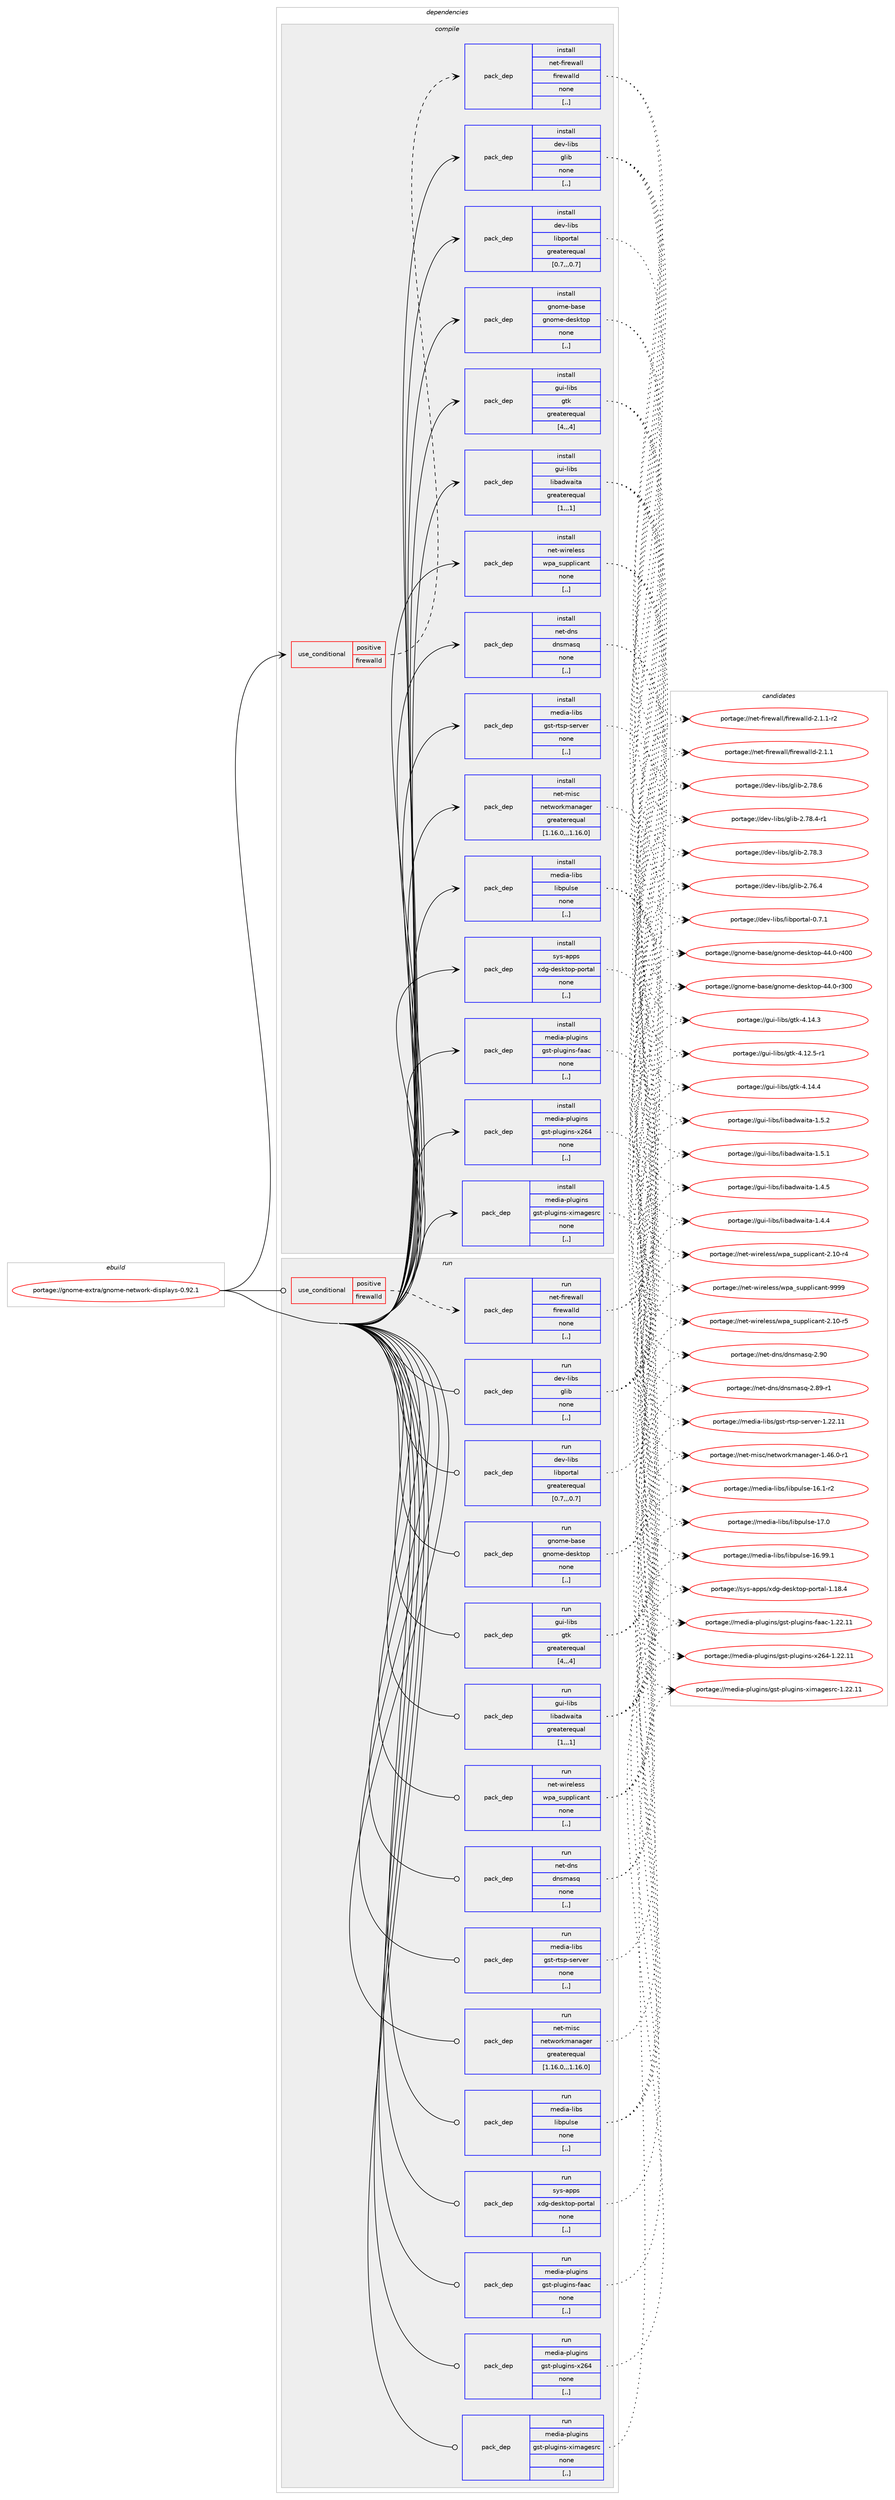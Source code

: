 digraph prolog {

# *************
# Graph options
# *************

newrank=true;
concentrate=true;
compound=true;
graph [rankdir=LR,fontname=Helvetica,fontsize=10,ranksep=1.5];#, ranksep=2.5, nodesep=0.2];
edge  [arrowhead=vee];
node  [fontname=Helvetica,fontsize=10];

# **********
# The ebuild
# **********

subgraph cluster_leftcol {
color=gray;
label=<<i>ebuild</i>>;
id [label="portage://gnome-extra/gnome-network-displays-0.92.1", color=red, width=4, href="../gnome-extra/gnome-network-displays-0.92.1.svg"];
}

# ****************
# The dependencies
# ****************

subgraph cluster_midcol {
color=gray;
label=<<i>dependencies</i>>;
subgraph cluster_compile {
fillcolor="#eeeeee";
style=filled;
label=<<i>compile</i>>;
subgraph cond65582 {
dependency239541 [label=<<TABLE BORDER="0" CELLBORDER="1" CELLSPACING="0" CELLPADDING="4"><TR><TD ROWSPAN="3" CELLPADDING="10">use_conditional</TD></TR><TR><TD>positive</TD></TR><TR><TD>firewalld</TD></TR></TABLE>>, shape=none, color=red];
subgraph pack172403 {
dependency239542 [label=<<TABLE BORDER="0" CELLBORDER="1" CELLSPACING="0" CELLPADDING="4" WIDTH="220"><TR><TD ROWSPAN="6" CELLPADDING="30">pack_dep</TD></TR><TR><TD WIDTH="110">install</TD></TR><TR><TD>net-firewall</TD></TR><TR><TD>firewalld</TD></TR><TR><TD>none</TD></TR><TR><TD>[,,]</TD></TR></TABLE>>, shape=none, color=blue];
}
dependency239541:e -> dependency239542:w [weight=20,style="dashed",arrowhead="vee"];
}
id:e -> dependency239541:w [weight=20,style="solid",arrowhead="vee"];
subgraph pack172404 {
dependency239543 [label=<<TABLE BORDER="0" CELLBORDER="1" CELLSPACING="0" CELLPADDING="4" WIDTH="220"><TR><TD ROWSPAN="6" CELLPADDING="30">pack_dep</TD></TR><TR><TD WIDTH="110">install</TD></TR><TR><TD>dev-libs</TD></TR><TR><TD>glib</TD></TR><TR><TD>none</TD></TR><TR><TD>[,,]</TD></TR></TABLE>>, shape=none, color=blue];
}
id:e -> dependency239543:w [weight=20,style="solid",arrowhead="vee"];
subgraph pack172405 {
dependency239544 [label=<<TABLE BORDER="0" CELLBORDER="1" CELLSPACING="0" CELLPADDING="4" WIDTH="220"><TR><TD ROWSPAN="6" CELLPADDING="30">pack_dep</TD></TR><TR><TD WIDTH="110">install</TD></TR><TR><TD>dev-libs</TD></TR><TR><TD>libportal</TD></TR><TR><TD>greaterequal</TD></TR><TR><TD>[0.7,,,0.7]</TD></TR></TABLE>>, shape=none, color=blue];
}
id:e -> dependency239544:w [weight=20,style="solid",arrowhead="vee"];
subgraph pack172406 {
dependency239545 [label=<<TABLE BORDER="0" CELLBORDER="1" CELLSPACING="0" CELLPADDING="4" WIDTH="220"><TR><TD ROWSPAN="6" CELLPADDING="30">pack_dep</TD></TR><TR><TD WIDTH="110">install</TD></TR><TR><TD>gnome-base</TD></TR><TR><TD>gnome-desktop</TD></TR><TR><TD>none</TD></TR><TR><TD>[,,]</TD></TR></TABLE>>, shape=none, color=blue];
}
id:e -> dependency239545:w [weight=20,style="solid",arrowhead="vee"];
subgraph pack172407 {
dependency239546 [label=<<TABLE BORDER="0" CELLBORDER="1" CELLSPACING="0" CELLPADDING="4" WIDTH="220"><TR><TD ROWSPAN="6" CELLPADDING="30">pack_dep</TD></TR><TR><TD WIDTH="110">install</TD></TR><TR><TD>gui-libs</TD></TR><TR><TD>gtk</TD></TR><TR><TD>greaterequal</TD></TR><TR><TD>[4,,,4]</TD></TR></TABLE>>, shape=none, color=blue];
}
id:e -> dependency239546:w [weight=20,style="solid",arrowhead="vee"];
subgraph pack172408 {
dependency239547 [label=<<TABLE BORDER="0" CELLBORDER="1" CELLSPACING="0" CELLPADDING="4" WIDTH="220"><TR><TD ROWSPAN="6" CELLPADDING="30">pack_dep</TD></TR><TR><TD WIDTH="110">install</TD></TR><TR><TD>gui-libs</TD></TR><TR><TD>libadwaita</TD></TR><TR><TD>greaterequal</TD></TR><TR><TD>[1,,,1]</TD></TR></TABLE>>, shape=none, color=blue];
}
id:e -> dependency239547:w [weight=20,style="solid",arrowhead="vee"];
subgraph pack172409 {
dependency239548 [label=<<TABLE BORDER="0" CELLBORDER="1" CELLSPACING="0" CELLPADDING="4" WIDTH="220"><TR><TD ROWSPAN="6" CELLPADDING="30">pack_dep</TD></TR><TR><TD WIDTH="110">install</TD></TR><TR><TD>media-libs</TD></TR><TR><TD>gst-rtsp-server</TD></TR><TR><TD>none</TD></TR><TR><TD>[,,]</TD></TR></TABLE>>, shape=none, color=blue];
}
id:e -> dependency239548:w [weight=20,style="solid",arrowhead="vee"];
subgraph pack172410 {
dependency239549 [label=<<TABLE BORDER="0" CELLBORDER="1" CELLSPACING="0" CELLPADDING="4" WIDTH="220"><TR><TD ROWSPAN="6" CELLPADDING="30">pack_dep</TD></TR><TR><TD WIDTH="110">install</TD></TR><TR><TD>media-libs</TD></TR><TR><TD>libpulse</TD></TR><TR><TD>none</TD></TR><TR><TD>[,,]</TD></TR></TABLE>>, shape=none, color=blue];
}
id:e -> dependency239549:w [weight=20,style="solid",arrowhead="vee"];
subgraph pack172411 {
dependency239550 [label=<<TABLE BORDER="0" CELLBORDER="1" CELLSPACING="0" CELLPADDING="4" WIDTH="220"><TR><TD ROWSPAN="6" CELLPADDING="30">pack_dep</TD></TR><TR><TD WIDTH="110">install</TD></TR><TR><TD>media-plugins</TD></TR><TR><TD>gst-plugins-faac</TD></TR><TR><TD>none</TD></TR><TR><TD>[,,]</TD></TR></TABLE>>, shape=none, color=blue];
}
id:e -> dependency239550:w [weight=20,style="solid",arrowhead="vee"];
subgraph pack172412 {
dependency239551 [label=<<TABLE BORDER="0" CELLBORDER="1" CELLSPACING="0" CELLPADDING="4" WIDTH="220"><TR><TD ROWSPAN="6" CELLPADDING="30">pack_dep</TD></TR><TR><TD WIDTH="110">install</TD></TR><TR><TD>media-plugins</TD></TR><TR><TD>gst-plugins-x264</TD></TR><TR><TD>none</TD></TR><TR><TD>[,,]</TD></TR></TABLE>>, shape=none, color=blue];
}
id:e -> dependency239551:w [weight=20,style="solid",arrowhead="vee"];
subgraph pack172413 {
dependency239552 [label=<<TABLE BORDER="0" CELLBORDER="1" CELLSPACING="0" CELLPADDING="4" WIDTH="220"><TR><TD ROWSPAN="6" CELLPADDING="30">pack_dep</TD></TR><TR><TD WIDTH="110">install</TD></TR><TR><TD>media-plugins</TD></TR><TR><TD>gst-plugins-ximagesrc</TD></TR><TR><TD>none</TD></TR><TR><TD>[,,]</TD></TR></TABLE>>, shape=none, color=blue];
}
id:e -> dependency239552:w [weight=20,style="solid",arrowhead="vee"];
subgraph pack172414 {
dependency239553 [label=<<TABLE BORDER="0" CELLBORDER="1" CELLSPACING="0" CELLPADDING="4" WIDTH="220"><TR><TD ROWSPAN="6" CELLPADDING="30">pack_dep</TD></TR><TR><TD WIDTH="110">install</TD></TR><TR><TD>net-dns</TD></TR><TR><TD>dnsmasq</TD></TR><TR><TD>none</TD></TR><TR><TD>[,,]</TD></TR></TABLE>>, shape=none, color=blue];
}
id:e -> dependency239553:w [weight=20,style="solid",arrowhead="vee"];
subgraph pack172415 {
dependency239554 [label=<<TABLE BORDER="0" CELLBORDER="1" CELLSPACING="0" CELLPADDING="4" WIDTH="220"><TR><TD ROWSPAN="6" CELLPADDING="30">pack_dep</TD></TR><TR><TD WIDTH="110">install</TD></TR><TR><TD>net-misc</TD></TR><TR><TD>networkmanager</TD></TR><TR><TD>greaterequal</TD></TR><TR><TD>[1.16.0,,,1.16.0]</TD></TR></TABLE>>, shape=none, color=blue];
}
id:e -> dependency239554:w [weight=20,style="solid",arrowhead="vee"];
subgraph pack172416 {
dependency239555 [label=<<TABLE BORDER="0" CELLBORDER="1" CELLSPACING="0" CELLPADDING="4" WIDTH="220"><TR><TD ROWSPAN="6" CELLPADDING="30">pack_dep</TD></TR><TR><TD WIDTH="110">install</TD></TR><TR><TD>net-wireless</TD></TR><TR><TD>wpa_supplicant</TD></TR><TR><TD>none</TD></TR><TR><TD>[,,]</TD></TR></TABLE>>, shape=none, color=blue];
}
id:e -> dependency239555:w [weight=20,style="solid",arrowhead="vee"];
subgraph pack172417 {
dependency239556 [label=<<TABLE BORDER="0" CELLBORDER="1" CELLSPACING="0" CELLPADDING="4" WIDTH="220"><TR><TD ROWSPAN="6" CELLPADDING="30">pack_dep</TD></TR><TR><TD WIDTH="110">install</TD></TR><TR><TD>sys-apps</TD></TR><TR><TD>xdg-desktop-portal</TD></TR><TR><TD>none</TD></TR><TR><TD>[,,]</TD></TR></TABLE>>, shape=none, color=blue];
}
id:e -> dependency239556:w [weight=20,style="solid",arrowhead="vee"];
}
subgraph cluster_compileandrun {
fillcolor="#eeeeee";
style=filled;
label=<<i>compile and run</i>>;
}
subgraph cluster_run {
fillcolor="#eeeeee";
style=filled;
label=<<i>run</i>>;
subgraph cond65583 {
dependency239557 [label=<<TABLE BORDER="0" CELLBORDER="1" CELLSPACING="0" CELLPADDING="4"><TR><TD ROWSPAN="3" CELLPADDING="10">use_conditional</TD></TR><TR><TD>positive</TD></TR><TR><TD>firewalld</TD></TR></TABLE>>, shape=none, color=red];
subgraph pack172418 {
dependency239558 [label=<<TABLE BORDER="0" CELLBORDER="1" CELLSPACING="0" CELLPADDING="4" WIDTH="220"><TR><TD ROWSPAN="6" CELLPADDING="30">pack_dep</TD></TR><TR><TD WIDTH="110">run</TD></TR><TR><TD>net-firewall</TD></TR><TR><TD>firewalld</TD></TR><TR><TD>none</TD></TR><TR><TD>[,,]</TD></TR></TABLE>>, shape=none, color=blue];
}
dependency239557:e -> dependency239558:w [weight=20,style="dashed",arrowhead="vee"];
}
id:e -> dependency239557:w [weight=20,style="solid",arrowhead="odot"];
subgraph pack172419 {
dependency239559 [label=<<TABLE BORDER="0" CELLBORDER="1" CELLSPACING="0" CELLPADDING="4" WIDTH="220"><TR><TD ROWSPAN="6" CELLPADDING="30">pack_dep</TD></TR><TR><TD WIDTH="110">run</TD></TR><TR><TD>dev-libs</TD></TR><TR><TD>glib</TD></TR><TR><TD>none</TD></TR><TR><TD>[,,]</TD></TR></TABLE>>, shape=none, color=blue];
}
id:e -> dependency239559:w [weight=20,style="solid",arrowhead="odot"];
subgraph pack172420 {
dependency239560 [label=<<TABLE BORDER="0" CELLBORDER="1" CELLSPACING="0" CELLPADDING="4" WIDTH="220"><TR><TD ROWSPAN="6" CELLPADDING="30">pack_dep</TD></TR><TR><TD WIDTH="110">run</TD></TR><TR><TD>dev-libs</TD></TR><TR><TD>libportal</TD></TR><TR><TD>greaterequal</TD></TR><TR><TD>[0.7,,,0.7]</TD></TR></TABLE>>, shape=none, color=blue];
}
id:e -> dependency239560:w [weight=20,style="solid",arrowhead="odot"];
subgraph pack172421 {
dependency239561 [label=<<TABLE BORDER="0" CELLBORDER="1" CELLSPACING="0" CELLPADDING="4" WIDTH="220"><TR><TD ROWSPAN="6" CELLPADDING="30">pack_dep</TD></TR><TR><TD WIDTH="110">run</TD></TR><TR><TD>gnome-base</TD></TR><TR><TD>gnome-desktop</TD></TR><TR><TD>none</TD></TR><TR><TD>[,,]</TD></TR></TABLE>>, shape=none, color=blue];
}
id:e -> dependency239561:w [weight=20,style="solid",arrowhead="odot"];
subgraph pack172422 {
dependency239562 [label=<<TABLE BORDER="0" CELLBORDER="1" CELLSPACING="0" CELLPADDING="4" WIDTH="220"><TR><TD ROWSPAN="6" CELLPADDING="30">pack_dep</TD></TR><TR><TD WIDTH="110">run</TD></TR><TR><TD>gui-libs</TD></TR><TR><TD>gtk</TD></TR><TR><TD>greaterequal</TD></TR><TR><TD>[4,,,4]</TD></TR></TABLE>>, shape=none, color=blue];
}
id:e -> dependency239562:w [weight=20,style="solid",arrowhead="odot"];
subgraph pack172423 {
dependency239563 [label=<<TABLE BORDER="0" CELLBORDER="1" CELLSPACING="0" CELLPADDING="4" WIDTH="220"><TR><TD ROWSPAN="6" CELLPADDING="30">pack_dep</TD></TR><TR><TD WIDTH="110">run</TD></TR><TR><TD>gui-libs</TD></TR><TR><TD>libadwaita</TD></TR><TR><TD>greaterequal</TD></TR><TR><TD>[1,,,1]</TD></TR></TABLE>>, shape=none, color=blue];
}
id:e -> dependency239563:w [weight=20,style="solid",arrowhead="odot"];
subgraph pack172424 {
dependency239564 [label=<<TABLE BORDER="0" CELLBORDER="1" CELLSPACING="0" CELLPADDING="4" WIDTH="220"><TR><TD ROWSPAN="6" CELLPADDING="30">pack_dep</TD></TR><TR><TD WIDTH="110">run</TD></TR><TR><TD>media-libs</TD></TR><TR><TD>gst-rtsp-server</TD></TR><TR><TD>none</TD></TR><TR><TD>[,,]</TD></TR></TABLE>>, shape=none, color=blue];
}
id:e -> dependency239564:w [weight=20,style="solid",arrowhead="odot"];
subgraph pack172425 {
dependency239565 [label=<<TABLE BORDER="0" CELLBORDER="1" CELLSPACING="0" CELLPADDING="4" WIDTH="220"><TR><TD ROWSPAN="6" CELLPADDING="30">pack_dep</TD></TR><TR><TD WIDTH="110">run</TD></TR><TR><TD>media-libs</TD></TR><TR><TD>libpulse</TD></TR><TR><TD>none</TD></TR><TR><TD>[,,]</TD></TR></TABLE>>, shape=none, color=blue];
}
id:e -> dependency239565:w [weight=20,style="solid",arrowhead="odot"];
subgraph pack172426 {
dependency239566 [label=<<TABLE BORDER="0" CELLBORDER="1" CELLSPACING="0" CELLPADDING="4" WIDTH="220"><TR><TD ROWSPAN="6" CELLPADDING="30">pack_dep</TD></TR><TR><TD WIDTH="110">run</TD></TR><TR><TD>media-plugins</TD></TR><TR><TD>gst-plugins-faac</TD></TR><TR><TD>none</TD></TR><TR><TD>[,,]</TD></TR></TABLE>>, shape=none, color=blue];
}
id:e -> dependency239566:w [weight=20,style="solid",arrowhead="odot"];
subgraph pack172427 {
dependency239567 [label=<<TABLE BORDER="0" CELLBORDER="1" CELLSPACING="0" CELLPADDING="4" WIDTH="220"><TR><TD ROWSPAN="6" CELLPADDING="30">pack_dep</TD></TR><TR><TD WIDTH="110">run</TD></TR><TR><TD>media-plugins</TD></TR><TR><TD>gst-plugins-x264</TD></TR><TR><TD>none</TD></TR><TR><TD>[,,]</TD></TR></TABLE>>, shape=none, color=blue];
}
id:e -> dependency239567:w [weight=20,style="solid",arrowhead="odot"];
subgraph pack172428 {
dependency239568 [label=<<TABLE BORDER="0" CELLBORDER="1" CELLSPACING="0" CELLPADDING="4" WIDTH="220"><TR><TD ROWSPAN="6" CELLPADDING="30">pack_dep</TD></TR><TR><TD WIDTH="110">run</TD></TR><TR><TD>media-plugins</TD></TR><TR><TD>gst-plugins-ximagesrc</TD></TR><TR><TD>none</TD></TR><TR><TD>[,,]</TD></TR></TABLE>>, shape=none, color=blue];
}
id:e -> dependency239568:w [weight=20,style="solid",arrowhead="odot"];
subgraph pack172429 {
dependency239569 [label=<<TABLE BORDER="0" CELLBORDER="1" CELLSPACING="0" CELLPADDING="4" WIDTH="220"><TR><TD ROWSPAN="6" CELLPADDING="30">pack_dep</TD></TR><TR><TD WIDTH="110">run</TD></TR><TR><TD>net-dns</TD></TR><TR><TD>dnsmasq</TD></TR><TR><TD>none</TD></TR><TR><TD>[,,]</TD></TR></TABLE>>, shape=none, color=blue];
}
id:e -> dependency239569:w [weight=20,style="solid",arrowhead="odot"];
subgraph pack172430 {
dependency239570 [label=<<TABLE BORDER="0" CELLBORDER="1" CELLSPACING="0" CELLPADDING="4" WIDTH="220"><TR><TD ROWSPAN="6" CELLPADDING="30">pack_dep</TD></TR><TR><TD WIDTH="110">run</TD></TR><TR><TD>net-misc</TD></TR><TR><TD>networkmanager</TD></TR><TR><TD>greaterequal</TD></TR><TR><TD>[1.16.0,,,1.16.0]</TD></TR></TABLE>>, shape=none, color=blue];
}
id:e -> dependency239570:w [weight=20,style="solid",arrowhead="odot"];
subgraph pack172431 {
dependency239571 [label=<<TABLE BORDER="0" CELLBORDER="1" CELLSPACING="0" CELLPADDING="4" WIDTH="220"><TR><TD ROWSPAN="6" CELLPADDING="30">pack_dep</TD></TR><TR><TD WIDTH="110">run</TD></TR><TR><TD>net-wireless</TD></TR><TR><TD>wpa_supplicant</TD></TR><TR><TD>none</TD></TR><TR><TD>[,,]</TD></TR></TABLE>>, shape=none, color=blue];
}
id:e -> dependency239571:w [weight=20,style="solid",arrowhead="odot"];
subgraph pack172432 {
dependency239572 [label=<<TABLE BORDER="0" CELLBORDER="1" CELLSPACING="0" CELLPADDING="4" WIDTH="220"><TR><TD ROWSPAN="6" CELLPADDING="30">pack_dep</TD></TR><TR><TD WIDTH="110">run</TD></TR><TR><TD>sys-apps</TD></TR><TR><TD>xdg-desktop-portal</TD></TR><TR><TD>none</TD></TR><TR><TD>[,,]</TD></TR></TABLE>>, shape=none, color=blue];
}
id:e -> dependency239572:w [weight=20,style="solid",arrowhead="odot"];
}
}

# **************
# The candidates
# **************

subgraph cluster_choices {
rank=same;
color=gray;
label=<<i>candidates</i>>;

subgraph choice172403 {
color=black;
nodesep=1;
choice110101116451021051141011199710810847102105114101119971081081004550464946494511450 [label="portage://net-firewall/firewalld-2.1.1-r2", color=red, width=4,href="../net-firewall/firewalld-2.1.1-r2.svg"];
choice11010111645102105114101119971081084710210511410111997108108100455046494649 [label="portage://net-firewall/firewalld-2.1.1", color=red, width=4,href="../net-firewall/firewalld-2.1.1.svg"];
dependency239542:e -> choice110101116451021051141011199710810847102105114101119971081081004550464946494511450:w [style=dotted,weight="100"];
dependency239542:e -> choice11010111645102105114101119971081084710210511410111997108108100455046494649:w [style=dotted,weight="100"];
}
subgraph choice172404 {
color=black;
nodesep=1;
choice1001011184510810598115471031081059845504655564654 [label="portage://dev-libs/glib-2.78.6", color=red, width=4,href="../dev-libs/glib-2.78.6.svg"];
choice10010111845108105981154710310810598455046555646524511449 [label="portage://dev-libs/glib-2.78.4-r1", color=red, width=4,href="../dev-libs/glib-2.78.4-r1.svg"];
choice1001011184510810598115471031081059845504655564651 [label="portage://dev-libs/glib-2.78.3", color=red, width=4,href="../dev-libs/glib-2.78.3.svg"];
choice1001011184510810598115471031081059845504655544652 [label="portage://dev-libs/glib-2.76.4", color=red, width=4,href="../dev-libs/glib-2.76.4.svg"];
dependency239543:e -> choice1001011184510810598115471031081059845504655564654:w [style=dotted,weight="100"];
dependency239543:e -> choice10010111845108105981154710310810598455046555646524511449:w [style=dotted,weight="100"];
dependency239543:e -> choice1001011184510810598115471031081059845504655564651:w [style=dotted,weight="100"];
dependency239543:e -> choice1001011184510810598115471031081059845504655544652:w [style=dotted,weight="100"];
}
subgraph choice172405 {
color=black;
nodesep=1;
choice1001011184510810598115471081059811211111411697108454846554649 [label="portage://dev-libs/libportal-0.7.1", color=red, width=4,href="../dev-libs/libportal-0.7.1.svg"];
dependency239544:e -> choice1001011184510810598115471081059811211111411697108454846554649:w [style=dotted,weight="100"];
}
subgraph choice172406 {
color=black;
nodesep=1;
choice1031101111091014598971151014710311011110910145100101115107116111112455252464845114524848 [label="portage://gnome-base/gnome-desktop-44.0-r400", color=red, width=4,href="../gnome-base/gnome-desktop-44.0-r400.svg"];
choice1031101111091014598971151014710311011110910145100101115107116111112455252464845114514848 [label="portage://gnome-base/gnome-desktop-44.0-r300", color=red, width=4,href="../gnome-base/gnome-desktop-44.0-r300.svg"];
dependency239545:e -> choice1031101111091014598971151014710311011110910145100101115107116111112455252464845114524848:w [style=dotted,weight="100"];
dependency239545:e -> choice1031101111091014598971151014710311011110910145100101115107116111112455252464845114514848:w [style=dotted,weight="100"];
}
subgraph choice172407 {
color=black;
nodesep=1;
choice10311710545108105981154710311610745524649524652 [label="portage://gui-libs/gtk-4.14.4", color=red, width=4,href="../gui-libs/gtk-4.14.4.svg"];
choice10311710545108105981154710311610745524649524651 [label="portage://gui-libs/gtk-4.14.3", color=red, width=4,href="../gui-libs/gtk-4.14.3.svg"];
choice103117105451081059811547103116107455246495046534511449 [label="portage://gui-libs/gtk-4.12.5-r1", color=red, width=4,href="../gui-libs/gtk-4.12.5-r1.svg"];
dependency239546:e -> choice10311710545108105981154710311610745524649524652:w [style=dotted,weight="100"];
dependency239546:e -> choice10311710545108105981154710311610745524649524651:w [style=dotted,weight="100"];
dependency239546:e -> choice103117105451081059811547103116107455246495046534511449:w [style=dotted,weight="100"];
}
subgraph choice172408 {
color=black;
nodesep=1;
choice10311710545108105981154710810598971001199710511697454946534650 [label="portage://gui-libs/libadwaita-1.5.2", color=red, width=4,href="../gui-libs/libadwaita-1.5.2.svg"];
choice10311710545108105981154710810598971001199710511697454946534649 [label="portage://gui-libs/libadwaita-1.5.1", color=red, width=4,href="../gui-libs/libadwaita-1.5.1.svg"];
choice10311710545108105981154710810598971001199710511697454946524653 [label="portage://gui-libs/libadwaita-1.4.5", color=red, width=4,href="../gui-libs/libadwaita-1.4.5.svg"];
choice10311710545108105981154710810598971001199710511697454946524652 [label="portage://gui-libs/libadwaita-1.4.4", color=red, width=4,href="../gui-libs/libadwaita-1.4.4.svg"];
dependency239547:e -> choice10311710545108105981154710810598971001199710511697454946534650:w [style=dotted,weight="100"];
dependency239547:e -> choice10311710545108105981154710810598971001199710511697454946534649:w [style=dotted,weight="100"];
dependency239547:e -> choice10311710545108105981154710810598971001199710511697454946524653:w [style=dotted,weight="100"];
dependency239547:e -> choice10311710545108105981154710810598971001199710511697454946524652:w [style=dotted,weight="100"];
}
subgraph choice172409 {
color=black;
nodesep=1;
choice1091011001059745108105981154710311511645114116115112451151011141181011144549465050464949 [label="portage://media-libs/gst-rtsp-server-1.22.11", color=red, width=4,href="../media-libs/gst-rtsp-server-1.22.11.svg"];
dependency239548:e -> choice1091011001059745108105981154710311511645114116115112451151011141181011144549465050464949:w [style=dotted,weight="100"];
}
subgraph choice172410 {
color=black;
nodesep=1;
choice10910110010597451081059811547108105981121171081151014549554648 [label="portage://media-libs/libpulse-17.0", color=red, width=4,href="../media-libs/libpulse-17.0.svg"];
choice10910110010597451081059811547108105981121171081151014549544657574649 [label="portage://media-libs/libpulse-16.99.1", color=red, width=4,href="../media-libs/libpulse-16.99.1.svg"];
choice109101100105974510810598115471081059811211710811510145495446494511450 [label="portage://media-libs/libpulse-16.1-r2", color=red, width=4,href="../media-libs/libpulse-16.1-r2.svg"];
dependency239549:e -> choice10910110010597451081059811547108105981121171081151014549554648:w [style=dotted,weight="100"];
dependency239549:e -> choice10910110010597451081059811547108105981121171081151014549544657574649:w [style=dotted,weight="100"];
dependency239549:e -> choice109101100105974510810598115471081059811211710811510145495446494511450:w [style=dotted,weight="100"];
}
subgraph choice172411 {
color=black;
nodesep=1;
choice10910110010597451121081171031051101154710311511645112108117103105110115451029797994549465050464949 [label="portage://media-plugins/gst-plugins-faac-1.22.11", color=red, width=4,href="../media-plugins/gst-plugins-faac-1.22.11.svg"];
dependency239550:e -> choice10910110010597451121081171031051101154710311511645112108117103105110115451029797994549465050464949:w [style=dotted,weight="100"];
}
subgraph choice172412 {
color=black;
nodesep=1;
choice10910110010597451121081171031051101154710311511645112108117103105110115451205054524549465050464949 [label="portage://media-plugins/gst-plugins-x264-1.22.11", color=red, width=4,href="../media-plugins/gst-plugins-x264-1.22.11.svg"];
dependency239551:e -> choice10910110010597451121081171031051101154710311511645112108117103105110115451205054524549465050464949:w [style=dotted,weight="100"];
}
subgraph choice172413 {
color=black;
nodesep=1;
choice109101100105974511210811710310511011547103115116451121081171031051101154512010510997103101115114994549465050464949 [label="portage://media-plugins/gst-plugins-ximagesrc-1.22.11", color=red, width=4,href="../media-plugins/gst-plugins-ximagesrc-1.22.11.svg"];
dependency239552:e -> choice109101100105974511210811710310511011547103115116451121081171031051101154512010510997103101115114994549465050464949:w [style=dotted,weight="100"];
}
subgraph choice172414 {
color=black;
nodesep=1;
choice1101011164510011011547100110115109971151134550465748 [label="portage://net-dns/dnsmasq-2.90", color=red, width=4,href="../net-dns/dnsmasq-2.90.svg"];
choice11010111645100110115471001101151099711511345504656574511449 [label="portage://net-dns/dnsmasq-2.89-r1", color=red, width=4,href="../net-dns/dnsmasq-2.89-r1.svg"];
dependency239553:e -> choice1101011164510011011547100110115109971151134550465748:w [style=dotted,weight="100"];
dependency239553:e -> choice11010111645100110115471001101151099711511345504656574511449:w [style=dotted,weight="100"];
}
subgraph choice172415 {
color=black;
nodesep=1;
choice1101011164510910511599471101011161191111141071099711097103101114454946525446484511449 [label="portage://net-misc/networkmanager-1.46.0-r1", color=red, width=4,href="../net-misc/networkmanager-1.46.0-r1.svg"];
dependency239554:e -> choice1101011164510910511599471101011161191111141071099711097103101114454946525446484511449:w [style=dotted,weight="100"];
}
subgraph choice172416 {
color=black;
nodesep=1;
choice1101011164511910511410110810111511547119112979511511711211210810599971101164557575757 [label="portage://net-wireless/wpa_supplicant-9999", color=red, width=4,href="../net-wireless/wpa_supplicant-9999.svg"];
choice11010111645119105114101108101115115471191129795115117112112108105999711011645504649484511453 [label="portage://net-wireless/wpa_supplicant-2.10-r5", color=red, width=4,href="../net-wireless/wpa_supplicant-2.10-r5.svg"];
choice11010111645119105114101108101115115471191129795115117112112108105999711011645504649484511452 [label="portage://net-wireless/wpa_supplicant-2.10-r4", color=red, width=4,href="../net-wireless/wpa_supplicant-2.10-r4.svg"];
dependency239555:e -> choice1101011164511910511410110810111511547119112979511511711211210810599971101164557575757:w [style=dotted,weight="100"];
dependency239555:e -> choice11010111645119105114101108101115115471191129795115117112112108105999711011645504649484511453:w [style=dotted,weight="100"];
dependency239555:e -> choice11010111645119105114101108101115115471191129795115117112112108105999711011645504649484511452:w [style=dotted,weight="100"];
}
subgraph choice172417 {
color=black;
nodesep=1;
choice11512111545971121121154712010010345100101115107116111112451121111141169710845494649564652 [label="portage://sys-apps/xdg-desktop-portal-1.18.4", color=red, width=4,href="../sys-apps/xdg-desktop-portal-1.18.4.svg"];
dependency239556:e -> choice11512111545971121121154712010010345100101115107116111112451121111141169710845494649564652:w [style=dotted,weight="100"];
}
subgraph choice172418 {
color=black;
nodesep=1;
choice110101116451021051141011199710810847102105114101119971081081004550464946494511450 [label="portage://net-firewall/firewalld-2.1.1-r2", color=red, width=4,href="../net-firewall/firewalld-2.1.1-r2.svg"];
choice11010111645102105114101119971081084710210511410111997108108100455046494649 [label="portage://net-firewall/firewalld-2.1.1", color=red, width=4,href="../net-firewall/firewalld-2.1.1.svg"];
dependency239558:e -> choice110101116451021051141011199710810847102105114101119971081081004550464946494511450:w [style=dotted,weight="100"];
dependency239558:e -> choice11010111645102105114101119971081084710210511410111997108108100455046494649:w [style=dotted,weight="100"];
}
subgraph choice172419 {
color=black;
nodesep=1;
choice1001011184510810598115471031081059845504655564654 [label="portage://dev-libs/glib-2.78.6", color=red, width=4,href="../dev-libs/glib-2.78.6.svg"];
choice10010111845108105981154710310810598455046555646524511449 [label="portage://dev-libs/glib-2.78.4-r1", color=red, width=4,href="../dev-libs/glib-2.78.4-r1.svg"];
choice1001011184510810598115471031081059845504655564651 [label="portage://dev-libs/glib-2.78.3", color=red, width=4,href="../dev-libs/glib-2.78.3.svg"];
choice1001011184510810598115471031081059845504655544652 [label="portage://dev-libs/glib-2.76.4", color=red, width=4,href="../dev-libs/glib-2.76.4.svg"];
dependency239559:e -> choice1001011184510810598115471031081059845504655564654:w [style=dotted,weight="100"];
dependency239559:e -> choice10010111845108105981154710310810598455046555646524511449:w [style=dotted,weight="100"];
dependency239559:e -> choice1001011184510810598115471031081059845504655564651:w [style=dotted,weight="100"];
dependency239559:e -> choice1001011184510810598115471031081059845504655544652:w [style=dotted,weight="100"];
}
subgraph choice172420 {
color=black;
nodesep=1;
choice1001011184510810598115471081059811211111411697108454846554649 [label="portage://dev-libs/libportal-0.7.1", color=red, width=4,href="../dev-libs/libportal-0.7.1.svg"];
dependency239560:e -> choice1001011184510810598115471081059811211111411697108454846554649:w [style=dotted,weight="100"];
}
subgraph choice172421 {
color=black;
nodesep=1;
choice1031101111091014598971151014710311011110910145100101115107116111112455252464845114524848 [label="portage://gnome-base/gnome-desktop-44.0-r400", color=red, width=4,href="../gnome-base/gnome-desktop-44.0-r400.svg"];
choice1031101111091014598971151014710311011110910145100101115107116111112455252464845114514848 [label="portage://gnome-base/gnome-desktop-44.0-r300", color=red, width=4,href="../gnome-base/gnome-desktop-44.0-r300.svg"];
dependency239561:e -> choice1031101111091014598971151014710311011110910145100101115107116111112455252464845114524848:w [style=dotted,weight="100"];
dependency239561:e -> choice1031101111091014598971151014710311011110910145100101115107116111112455252464845114514848:w [style=dotted,weight="100"];
}
subgraph choice172422 {
color=black;
nodesep=1;
choice10311710545108105981154710311610745524649524652 [label="portage://gui-libs/gtk-4.14.4", color=red, width=4,href="../gui-libs/gtk-4.14.4.svg"];
choice10311710545108105981154710311610745524649524651 [label="portage://gui-libs/gtk-4.14.3", color=red, width=4,href="../gui-libs/gtk-4.14.3.svg"];
choice103117105451081059811547103116107455246495046534511449 [label="portage://gui-libs/gtk-4.12.5-r1", color=red, width=4,href="../gui-libs/gtk-4.12.5-r1.svg"];
dependency239562:e -> choice10311710545108105981154710311610745524649524652:w [style=dotted,weight="100"];
dependency239562:e -> choice10311710545108105981154710311610745524649524651:w [style=dotted,weight="100"];
dependency239562:e -> choice103117105451081059811547103116107455246495046534511449:w [style=dotted,weight="100"];
}
subgraph choice172423 {
color=black;
nodesep=1;
choice10311710545108105981154710810598971001199710511697454946534650 [label="portage://gui-libs/libadwaita-1.5.2", color=red, width=4,href="../gui-libs/libadwaita-1.5.2.svg"];
choice10311710545108105981154710810598971001199710511697454946534649 [label="portage://gui-libs/libadwaita-1.5.1", color=red, width=4,href="../gui-libs/libadwaita-1.5.1.svg"];
choice10311710545108105981154710810598971001199710511697454946524653 [label="portage://gui-libs/libadwaita-1.4.5", color=red, width=4,href="../gui-libs/libadwaita-1.4.5.svg"];
choice10311710545108105981154710810598971001199710511697454946524652 [label="portage://gui-libs/libadwaita-1.4.4", color=red, width=4,href="../gui-libs/libadwaita-1.4.4.svg"];
dependency239563:e -> choice10311710545108105981154710810598971001199710511697454946534650:w [style=dotted,weight="100"];
dependency239563:e -> choice10311710545108105981154710810598971001199710511697454946534649:w [style=dotted,weight="100"];
dependency239563:e -> choice10311710545108105981154710810598971001199710511697454946524653:w [style=dotted,weight="100"];
dependency239563:e -> choice10311710545108105981154710810598971001199710511697454946524652:w [style=dotted,weight="100"];
}
subgraph choice172424 {
color=black;
nodesep=1;
choice1091011001059745108105981154710311511645114116115112451151011141181011144549465050464949 [label="portage://media-libs/gst-rtsp-server-1.22.11", color=red, width=4,href="../media-libs/gst-rtsp-server-1.22.11.svg"];
dependency239564:e -> choice1091011001059745108105981154710311511645114116115112451151011141181011144549465050464949:w [style=dotted,weight="100"];
}
subgraph choice172425 {
color=black;
nodesep=1;
choice10910110010597451081059811547108105981121171081151014549554648 [label="portage://media-libs/libpulse-17.0", color=red, width=4,href="../media-libs/libpulse-17.0.svg"];
choice10910110010597451081059811547108105981121171081151014549544657574649 [label="portage://media-libs/libpulse-16.99.1", color=red, width=4,href="../media-libs/libpulse-16.99.1.svg"];
choice109101100105974510810598115471081059811211710811510145495446494511450 [label="portage://media-libs/libpulse-16.1-r2", color=red, width=4,href="../media-libs/libpulse-16.1-r2.svg"];
dependency239565:e -> choice10910110010597451081059811547108105981121171081151014549554648:w [style=dotted,weight="100"];
dependency239565:e -> choice10910110010597451081059811547108105981121171081151014549544657574649:w [style=dotted,weight="100"];
dependency239565:e -> choice109101100105974510810598115471081059811211710811510145495446494511450:w [style=dotted,weight="100"];
}
subgraph choice172426 {
color=black;
nodesep=1;
choice10910110010597451121081171031051101154710311511645112108117103105110115451029797994549465050464949 [label="portage://media-plugins/gst-plugins-faac-1.22.11", color=red, width=4,href="../media-plugins/gst-plugins-faac-1.22.11.svg"];
dependency239566:e -> choice10910110010597451121081171031051101154710311511645112108117103105110115451029797994549465050464949:w [style=dotted,weight="100"];
}
subgraph choice172427 {
color=black;
nodesep=1;
choice10910110010597451121081171031051101154710311511645112108117103105110115451205054524549465050464949 [label="portage://media-plugins/gst-plugins-x264-1.22.11", color=red, width=4,href="../media-plugins/gst-plugins-x264-1.22.11.svg"];
dependency239567:e -> choice10910110010597451121081171031051101154710311511645112108117103105110115451205054524549465050464949:w [style=dotted,weight="100"];
}
subgraph choice172428 {
color=black;
nodesep=1;
choice109101100105974511210811710310511011547103115116451121081171031051101154512010510997103101115114994549465050464949 [label="portage://media-plugins/gst-plugins-ximagesrc-1.22.11", color=red, width=4,href="../media-plugins/gst-plugins-ximagesrc-1.22.11.svg"];
dependency239568:e -> choice109101100105974511210811710310511011547103115116451121081171031051101154512010510997103101115114994549465050464949:w [style=dotted,weight="100"];
}
subgraph choice172429 {
color=black;
nodesep=1;
choice1101011164510011011547100110115109971151134550465748 [label="portage://net-dns/dnsmasq-2.90", color=red, width=4,href="../net-dns/dnsmasq-2.90.svg"];
choice11010111645100110115471001101151099711511345504656574511449 [label="portage://net-dns/dnsmasq-2.89-r1", color=red, width=4,href="../net-dns/dnsmasq-2.89-r1.svg"];
dependency239569:e -> choice1101011164510011011547100110115109971151134550465748:w [style=dotted,weight="100"];
dependency239569:e -> choice11010111645100110115471001101151099711511345504656574511449:w [style=dotted,weight="100"];
}
subgraph choice172430 {
color=black;
nodesep=1;
choice1101011164510910511599471101011161191111141071099711097103101114454946525446484511449 [label="portage://net-misc/networkmanager-1.46.0-r1", color=red, width=4,href="../net-misc/networkmanager-1.46.0-r1.svg"];
dependency239570:e -> choice1101011164510910511599471101011161191111141071099711097103101114454946525446484511449:w [style=dotted,weight="100"];
}
subgraph choice172431 {
color=black;
nodesep=1;
choice1101011164511910511410110810111511547119112979511511711211210810599971101164557575757 [label="portage://net-wireless/wpa_supplicant-9999", color=red, width=4,href="../net-wireless/wpa_supplicant-9999.svg"];
choice11010111645119105114101108101115115471191129795115117112112108105999711011645504649484511453 [label="portage://net-wireless/wpa_supplicant-2.10-r5", color=red, width=4,href="../net-wireless/wpa_supplicant-2.10-r5.svg"];
choice11010111645119105114101108101115115471191129795115117112112108105999711011645504649484511452 [label="portage://net-wireless/wpa_supplicant-2.10-r4", color=red, width=4,href="../net-wireless/wpa_supplicant-2.10-r4.svg"];
dependency239571:e -> choice1101011164511910511410110810111511547119112979511511711211210810599971101164557575757:w [style=dotted,weight="100"];
dependency239571:e -> choice11010111645119105114101108101115115471191129795115117112112108105999711011645504649484511453:w [style=dotted,weight="100"];
dependency239571:e -> choice11010111645119105114101108101115115471191129795115117112112108105999711011645504649484511452:w [style=dotted,weight="100"];
}
subgraph choice172432 {
color=black;
nodesep=1;
choice11512111545971121121154712010010345100101115107116111112451121111141169710845494649564652 [label="portage://sys-apps/xdg-desktop-portal-1.18.4", color=red, width=4,href="../sys-apps/xdg-desktop-portal-1.18.4.svg"];
dependency239572:e -> choice11512111545971121121154712010010345100101115107116111112451121111141169710845494649564652:w [style=dotted,weight="100"];
}
}

}
